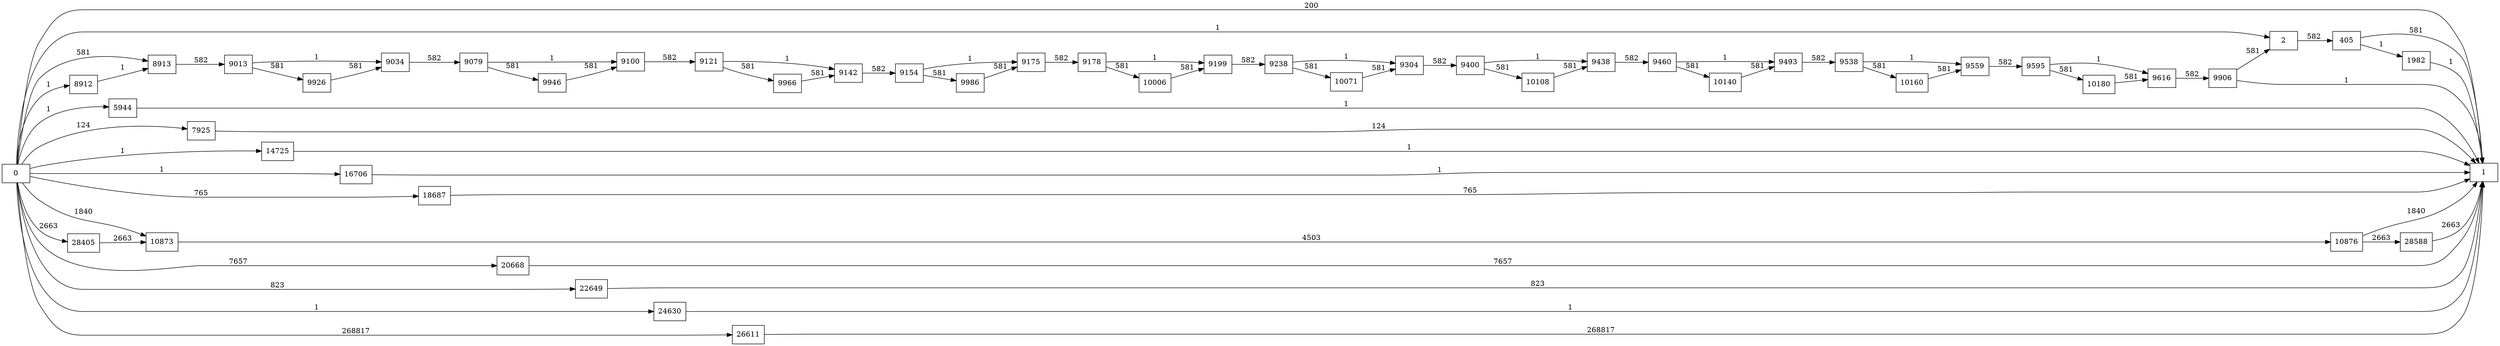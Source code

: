 digraph {
	graph [rankdir=LR]
	node [shape=rectangle]
	2 -> 405 [label=582]
	405 -> 1 [label=581]
	405 -> 1982 [label=1]
	1982 -> 1 [label=1]
	5944 -> 1 [label=1]
	7925 -> 1 [label=124]
	8912 -> 8913 [label=1]
	8913 -> 9013 [label=582]
	9013 -> 9034 [label=1]
	9013 -> 9926 [label=581]
	9034 -> 9079 [label=582]
	9079 -> 9100 [label=1]
	9079 -> 9946 [label=581]
	9100 -> 9121 [label=582]
	9121 -> 9142 [label=1]
	9121 -> 9966 [label=581]
	9142 -> 9154 [label=582]
	9154 -> 9175 [label=1]
	9154 -> 9986 [label=581]
	9175 -> 9178 [label=582]
	9178 -> 9199 [label=1]
	9178 -> 10006 [label=581]
	9199 -> 9238 [label=582]
	9238 -> 9304 [label=1]
	9238 -> 10071 [label=581]
	9304 -> 9400 [label=582]
	9400 -> 9438 [label=1]
	9400 -> 10108 [label=581]
	9438 -> 9460 [label=582]
	9460 -> 9493 [label=1]
	9460 -> 10140 [label=581]
	9493 -> 9538 [label=582]
	9538 -> 9559 [label=1]
	9538 -> 10160 [label=581]
	9559 -> 9595 [label=582]
	9595 -> 9616 [label=1]
	9595 -> 10180 [label=581]
	9616 -> 9906 [label=582]
	9906 -> 1 [label=1]
	9906 -> 2 [label=581]
	9926 -> 9034 [label=581]
	9946 -> 9100 [label=581]
	9966 -> 9142 [label=581]
	9986 -> 9175 [label=581]
	10006 -> 9199 [label=581]
	10071 -> 9304 [label=581]
	10108 -> 9438 [label=581]
	10140 -> 9493 [label=581]
	10160 -> 9559 [label=581]
	10180 -> 9616 [label=581]
	10873 -> 10876 [label=4503]
	10876 -> 1 [label=1840]
	10876 -> 28588 [label=2663]
	14725 -> 1 [label=1]
	16706 -> 1 [label=1]
	18687 -> 1 [label=765]
	20668 -> 1 [label=7657]
	22649 -> 1 [label=823]
	24630 -> 1 [label=1]
	26611 -> 1 [label=268817]
	28405 -> 10873 [label=2663]
	28588 -> 1 [label=2663]
	0 -> 2 [label=1]
	0 -> 8913 [label=581]
	0 -> 1 [label=200]
	0 -> 5944 [label=1]
	0 -> 7925 [label=124]
	0 -> 8912 [label=1]
	0 -> 10873 [label=1840]
	0 -> 14725 [label=1]
	0 -> 16706 [label=1]
	0 -> 18687 [label=765]
	0 -> 20668 [label=7657]
	0 -> 22649 [label=823]
	0 -> 24630 [label=1]
	0 -> 26611 [label=268817]
	0 -> 28405 [label=2663]
}
